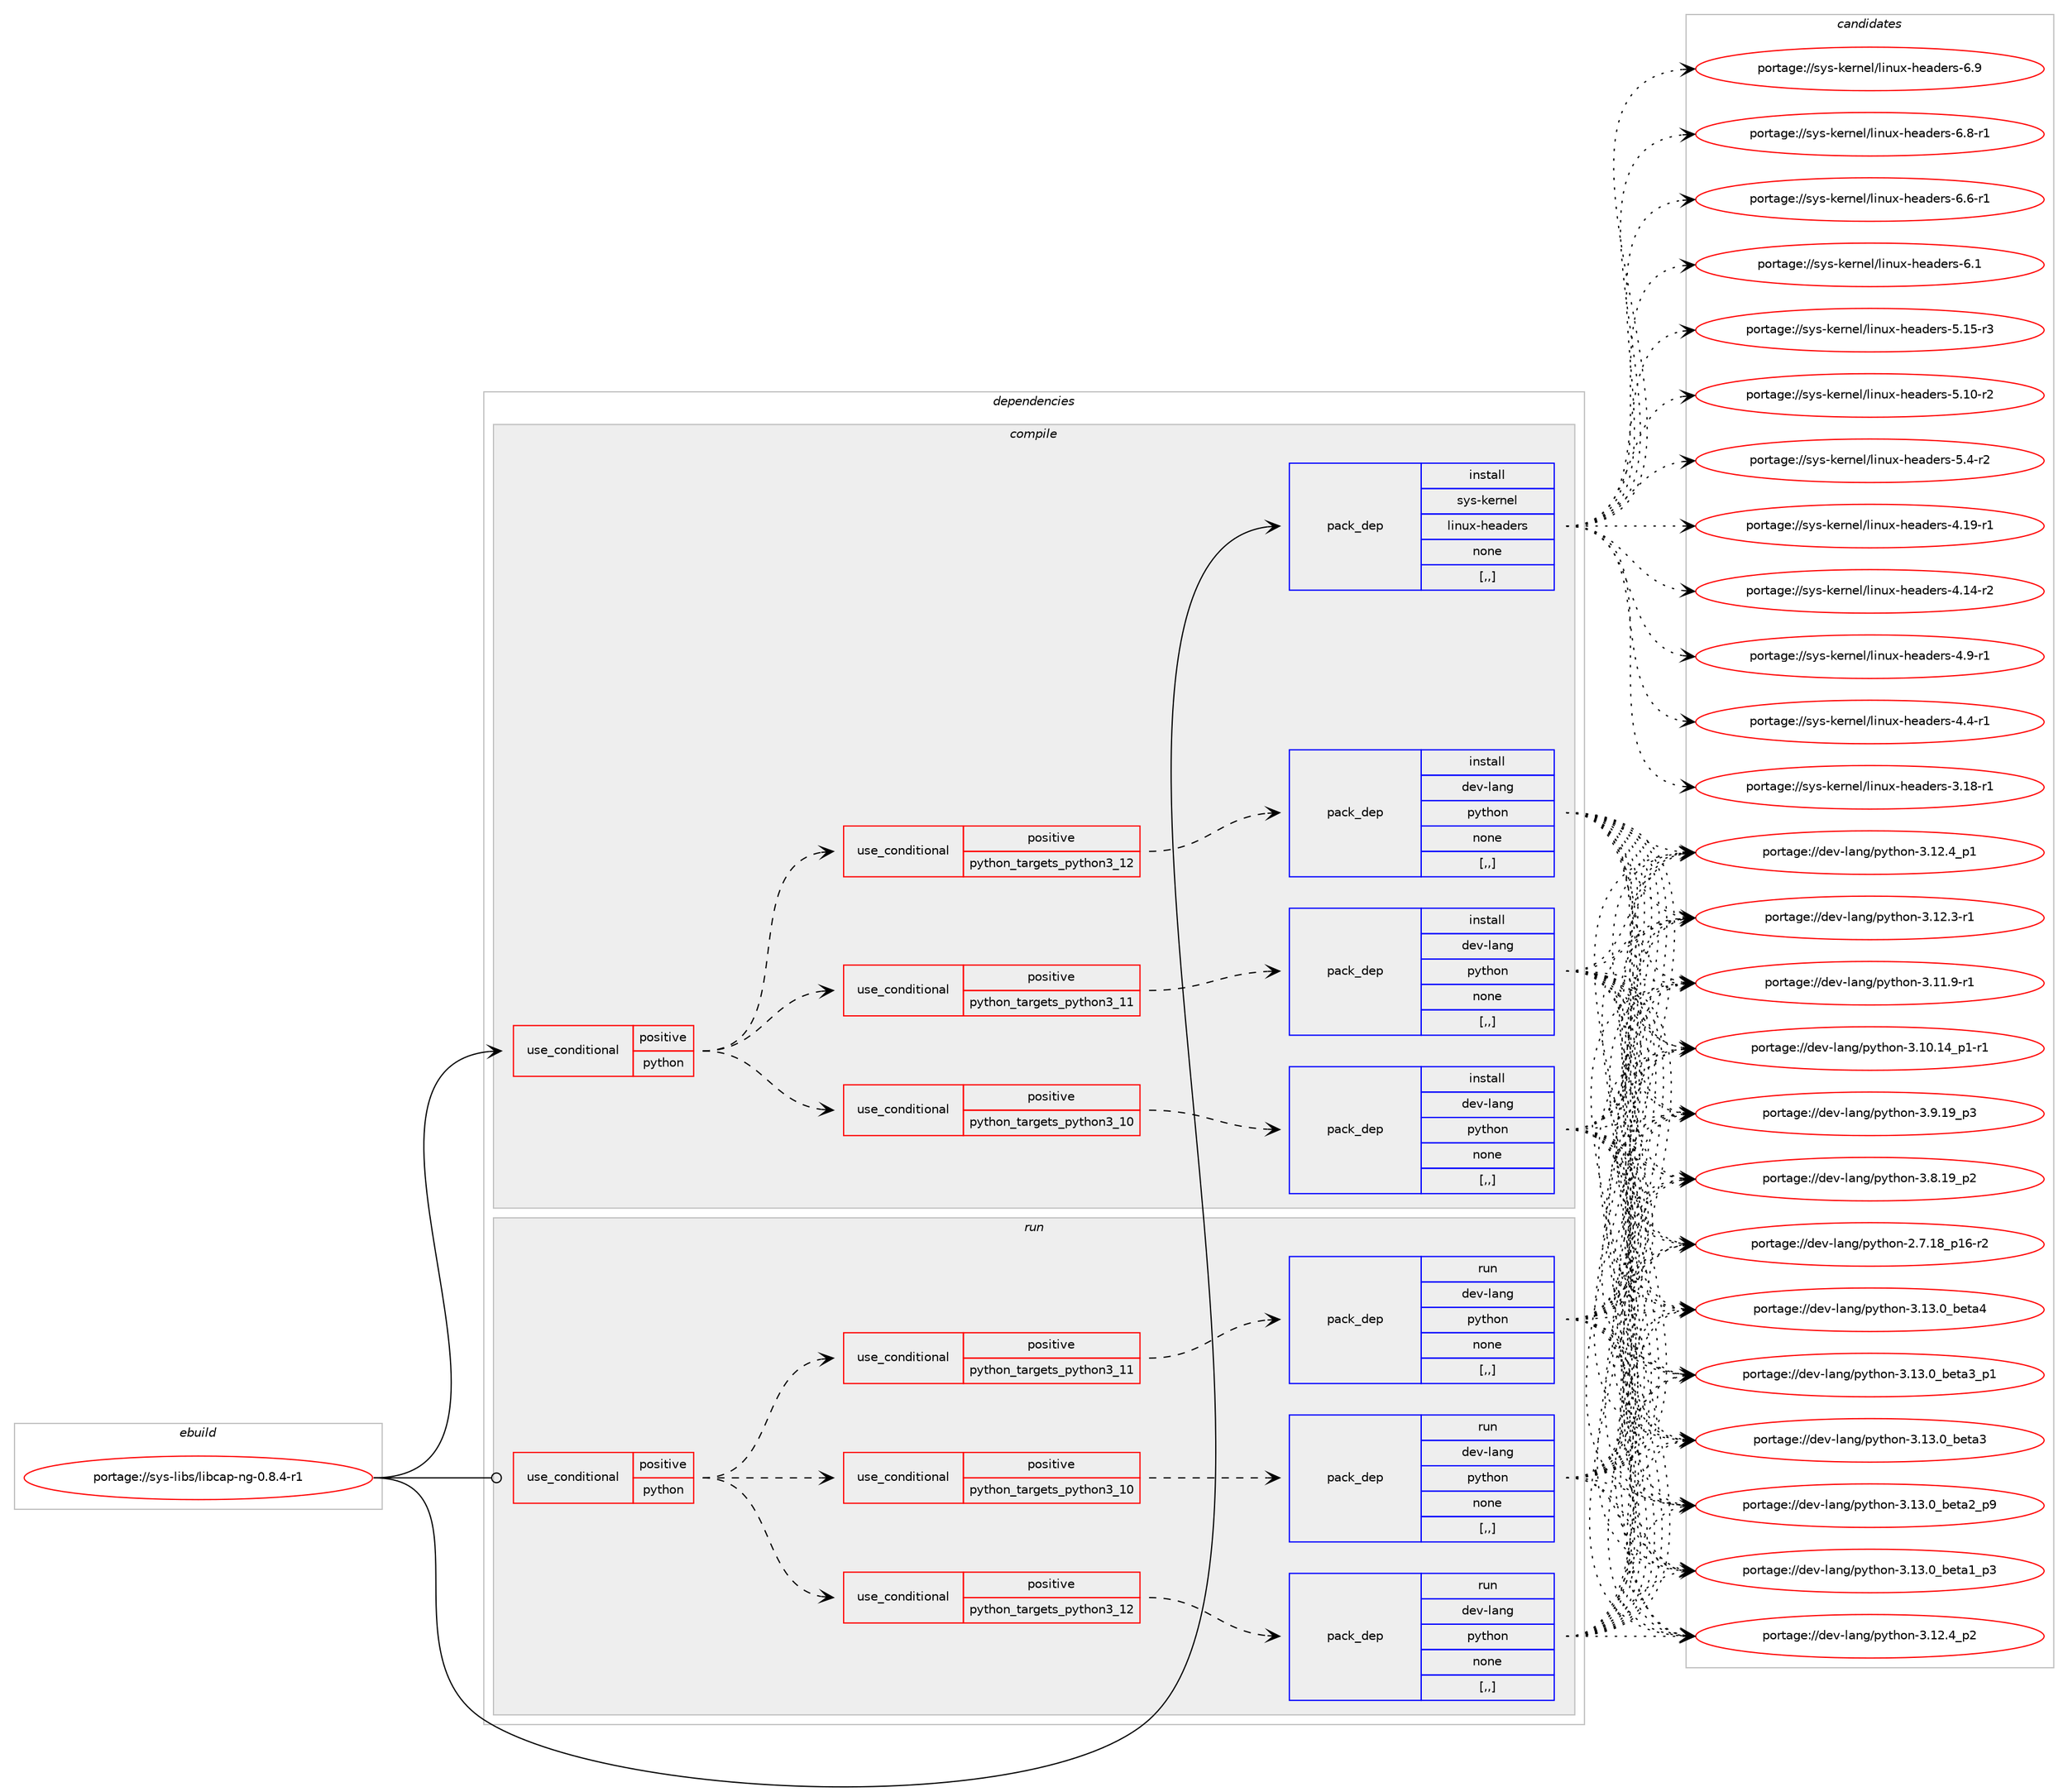 digraph prolog {

# *************
# Graph options
# *************

newrank=true;
concentrate=true;
compound=true;
graph [rankdir=LR,fontname=Helvetica,fontsize=10,ranksep=1.5];#, ranksep=2.5, nodesep=0.2];
edge  [arrowhead=vee];
node  [fontname=Helvetica,fontsize=10];

# **********
# The ebuild
# **********

subgraph cluster_leftcol {
color=gray;
label=<<i>ebuild</i>>;
id [label="portage://sys-libs/libcap-ng-0.8.4-r1", color=red, width=4, href="../sys-libs/libcap-ng-0.8.4-r1.svg"];
}

# ****************
# The dependencies
# ****************

subgraph cluster_midcol {
color=gray;
label=<<i>dependencies</i>>;
subgraph cluster_compile {
fillcolor="#eeeeee";
style=filled;
label=<<i>compile</i>>;
subgraph cond117435 {
dependency440721 [label=<<TABLE BORDER="0" CELLBORDER="1" CELLSPACING="0" CELLPADDING="4"><TR><TD ROWSPAN="3" CELLPADDING="10">use_conditional</TD></TR><TR><TD>positive</TD></TR><TR><TD>python</TD></TR></TABLE>>, shape=none, color=red];
subgraph cond117436 {
dependency440722 [label=<<TABLE BORDER="0" CELLBORDER="1" CELLSPACING="0" CELLPADDING="4"><TR><TD ROWSPAN="3" CELLPADDING="10">use_conditional</TD></TR><TR><TD>positive</TD></TR><TR><TD>python_targets_python3_10</TD></TR></TABLE>>, shape=none, color=red];
subgraph pack320288 {
dependency440723 [label=<<TABLE BORDER="0" CELLBORDER="1" CELLSPACING="0" CELLPADDING="4" WIDTH="220"><TR><TD ROWSPAN="6" CELLPADDING="30">pack_dep</TD></TR><TR><TD WIDTH="110">install</TD></TR><TR><TD>dev-lang</TD></TR><TR><TD>python</TD></TR><TR><TD>none</TD></TR><TR><TD>[,,]</TD></TR></TABLE>>, shape=none, color=blue];
}
dependency440722:e -> dependency440723:w [weight=20,style="dashed",arrowhead="vee"];
}
dependency440721:e -> dependency440722:w [weight=20,style="dashed",arrowhead="vee"];
subgraph cond117437 {
dependency440724 [label=<<TABLE BORDER="0" CELLBORDER="1" CELLSPACING="0" CELLPADDING="4"><TR><TD ROWSPAN="3" CELLPADDING="10">use_conditional</TD></TR><TR><TD>positive</TD></TR><TR><TD>python_targets_python3_11</TD></TR></TABLE>>, shape=none, color=red];
subgraph pack320289 {
dependency440725 [label=<<TABLE BORDER="0" CELLBORDER="1" CELLSPACING="0" CELLPADDING="4" WIDTH="220"><TR><TD ROWSPAN="6" CELLPADDING="30">pack_dep</TD></TR><TR><TD WIDTH="110">install</TD></TR><TR><TD>dev-lang</TD></TR><TR><TD>python</TD></TR><TR><TD>none</TD></TR><TR><TD>[,,]</TD></TR></TABLE>>, shape=none, color=blue];
}
dependency440724:e -> dependency440725:w [weight=20,style="dashed",arrowhead="vee"];
}
dependency440721:e -> dependency440724:w [weight=20,style="dashed",arrowhead="vee"];
subgraph cond117438 {
dependency440726 [label=<<TABLE BORDER="0" CELLBORDER="1" CELLSPACING="0" CELLPADDING="4"><TR><TD ROWSPAN="3" CELLPADDING="10">use_conditional</TD></TR><TR><TD>positive</TD></TR><TR><TD>python_targets_python3_12</TD></TR></TABLE>>, shape=none, color=red];
subgraph pack320290 {
dependency440727 [label=<<TABLE BORDER="0" CELLBORDER="1" CELLSPACING="0" CELLPADDING="4" WIDTH="220"><TR><TD ROWSPAN="6" CELLPADDING="30">pack_dep</TD></TR><TR><TD WIDTH="110">install</TD></TR><TR><TD>dev-lang</TD></TR><TR><TD>python</TD></TR><TR><TD>none</TD></TR><TR><TD>[,,]</TD></TR></TABLE>>, shape=none, color=blue];
}
dependency440726:e -> dependency440727:w [weight=20,style="dashed",arrowhead="vee"];
}
dependency440721:e -> dependency440726:w [weight=20,style="dashed",arrowhead="vee"];
}
id:e -> dependency440721:w [weight=20,style="solid",arrowhead="vee"];
subgraph pack320291 {
dependency440728 [label=<<TABLE BORDER="0" CELLBORDER="1" CELLSPACING="0" CELLPADDING="4" WIDTH="220"><TR><TD ROWSPAN="6" CELLPADDING="30">pack_dep</TD></TR><TR><TD WIDTH="110">install</TD></TR><TR><TD>sys-kernel</TD></TR><TR><TD>linux-headers</TD></TR><TR><TD>none</TD></TR><TR><TD>[,,]</TD></TR></TABLE>>, shape=none, color=blue];
}
id:e -> dependency440728:w [weight=20,style="solid",arrowhead="vee"];
}
subgraph cluster_compileandrun {
fillcolor="#eeeeee";
style=filled;
label=<<i>compile and run</i>>;
}
subgraph cluster_run {
fillcolor="#eeeeee";
style=filled;
label=<<i>run</i>>;
subgraph cond117439 {
dependency440729 [label=<<TABLE BORDER="0" CELLBORDER="1" CELLSPACING="0" CELLPADDING="4"><TR><TD ROWSPAN="3" CELLPADDING="10">use_conditional</TD></TR><TR><TD>positive</TD></TR><TR><TD>python</TD></TR></TABLE>>, shape=none, color=red];
subgraph cond117440 {
dependency440730 [label=<<TABLE BORDER="0" CELLBORDER="1" CELLSPACING="0" CELLPADDING="4"><TR><TD ROWSPAN="3" CELLPADDING="10">use_conditional</TD></TR><TR><TD>positive</TD></TR><TR><TD>python_targets_python3_10</TD></TR></TABLE>>, shape=none, color=red];
subgraph pack320292 {
dependency440731 [label=<<TABLE BORDER="0" CELLBORDER="1" CELLSPACING="0" CELLPADDING="4" WIDTH="220"><TR><TD ROWSPAN="6" CELLPADDING="30">pack_dep</TD></TR><TR><TD WIDTH="110">run</TD></TR><TR><TD>dev-lang</TD></TR><TR><TD>python</TD></TR><TR><TD>none</TD></TR><TR><TD>[,,]</TD></TR></TABLE>>, shape=none, color=blue];
}
dependency440730:e -> dependency440731:w [weight=20,style="dashed",arrowhead="vee"];
}
dependency440729:e -> dependency440730:w [weight=20,style="dashed",arrowhead="vee"];
subgraph cond117441 {
dependency440732 [label=<<TABLE BORDER="0" CELLBORDER="1" CELLSPACING="0" CELLPADDING="4"><TR><TD ROWSPAN="3" CELLPADDING="10">use_conditional</TD></TR><TR><TD>positive</TD></TR><TR><TD>python_targets_python3_11</TD></TR></TABLE>>, shape=none, color=red];
subgraph pack320293 {
dependency440733 [label=<<TABLE BORDER="0" CELLBORDER="1" CELLSPACING="0" CELLPADDING="4" WIDTH="220"><TR><TD ROWSPAN="6" CELLPADDING="30">pack_dep</TD></TR><TR><TD WIDTH="110">run</TD></TR><TR><TD>dev-lang</TD></TR><TR><TD>python</TD></TR><TR><TD>none</TD></TR><TR><TD>[,,]</TD></TR></TABLE>>, shape=none, color=blue];
}
dependency440732:e -> dependency440733:w [weight=20,style="dashed",arrowhead="vee"];
}
dependency440729:e -> dependency440732:w [weight=20,style="dashed",arrowhead="vee"];
subgraph cond117442 {
dependency440734 [label=<<TABLE BORDER="0" CELLBORDER="1" CELLSPACING="0" CELLPADDING="4"><TR><TD ROWSPAN="3" CELLPADDING="10">use_conditional</TD></TR><TR><TD>positive</TD></TR><TR><TD>python_targets_python3_12</TD></TR></TABLE>>, shape=none, color=red];
subgraph pack320294 {
dependency440735 [label=<<TABLE BORDER="0" CELLBORDER="1" CELLSPACING="0" CELLPADDING="4" WIDTH="220"><TR><TD ROWSPAN="6" CELLPADDING="30">pack_dep</TD></TR><TR><TD WIDTH="110">run</TD></TR><TR><TD>dev-lang</TD></TR><TR><TD>python</TD></TR><TR><TD>none</TD></TR><TR><TD>[,,]</TD></TR></TABLE>>, shape=none, color=blue];
}
dependency440734:e -> dependency440735:w [weight=20,style="dashed",arrowhead="vee"];
}
dependency440729:e -> dependency440734:w [weight=20,style="dashed",arrowhead="vee"];
}
id:e -> dependency440729:w [weight=20,style="solid",arrowhead="odot"];
}
}

# **************
# The candidates
# **************

subgraph cluster_choices {
rank=same;
color=gray;
label=<<i>candidates</i>>;

subgraph choice320288 {
color=black;
nodesep=1;
choice1001011184510897110103471121211161041111104551464951464895981011169752 [label="portage://dev-lang/python-3.13.0_beta4", color=red, width=4,href="../dev-lang/python-3.13.0_beta4.svg"];
choice10010111845108971101034711212111610411111045514649514648959810111697519511249 [label="portage://dev-lang/python-3.13.0_beta3_p1", color=red, width=4,href="../dev-lang/python-3.13.0_beta3_p1.svg"];
choice1001011184510897110103471121211161041111104551464951464895981011169751 [label="portage://dev-lang/python-3.13.0_beta3", color=red, width=4,href="../dev-lang/python-3.13.0_beta3.svg"];
choice10010111845108971101034711212111610411111045514649514648959810111697509511257 [label="portage://dev-lang/python-3.13.0_beta2_p9", color=red, width=4,href="../dev-lang/python-3.13.0_beta2_p9.svg"];
choice10010111845108971101034711212111610411111045514649514648959810111697499511251 [label="portage://dev-lang/python-3.13.0_beta1_p3", color=red, width=4,href="../dev-lang/python-3.13.0_beta1_p3.svg"];
choice100101118451089711010347112121116104111110455146495046529511250 [label="portage://dev-lang/python-3.12.4_p2", color=red, width=4,href="../dev-lang/python-3.12.4_p2.svg"];
choice100101118451089711010347112121116104111110455146495046529511249 [label="portage://dev-lang/python-3.12.4_p1", color=red, width=4,href="../dev-lang/python-3.12.4_p1.svg"];
choice100101118451089711010347112121116104111110455146495046514511449 [label="portage://dev-lang/python-3.12.3-r1", color=red, width=4,href="../dev-lang/python-3.12.3-r1.svg"];
choice100101118451089711010347112121116104111110455146494946574511449 [label="portage://dev-lang/python-3.11.9-r1", color=red, width=4,href="../dev-lang/python-3.11.9-r1.svg"];
choice100101118451089711010347112121116104111110455146494846495295112494511449 [label="portage://dev-lang/python-3.10.14_p1-r1", color=red, width=4,href="../dev-lang/python-3.10.14_p1-r1.svg"];
choice100101118451089711010347112121116104111110455146574649579511251 [label="portage://dev-lang/python-3.9.19_p3", color=red, width=4,href="../dev-lang/python-3.9.19_p3.svg"];
choice100101118451089711010347112121116104111110455146564649579511250 [label="portage://dev-lang/python-3.8.19_p2", color=red, width=4,href="../dev-lang/python-3.8.19_p2.svg"];
choice100101118451089711010347112121116104111110455046554649569511249544511450 [label="portage://dev-lang/python-2.7.18_p16-r2", color=red, width=4,href="../dev-lang/python-2.7.18_p16-r2.svg"];
dependency440723:e -> choice1001011184510897110103471121211161041111104551464951464895981011169752:w [style=dotted,weight="100"];
dependency440723:e -> choice10010111845108971101034711212111610411111045514649514648959810111697519511249:w [style=dotted,weight="100"];
dependency440723:e -> choice1001011184510897110103471121211161041111104551464951464895981011169751:w [style=dotted,weight="100"];
dependency440723:e -> choice10010111845108971101034711212111610411111045514649514648959810111697509511257:w [style=dotted,weight="100"];
dependency440723:e -> choice10010111845108971101034711212111610411111045514649514648959810111697499511251:w [style=dotted,weight="100"];
dependency440723:e -> choice100101118451089711010347112121116104111110455146495046529511250:w [style=dotted,weight="100"];
dependency440723:e -> choice100101118451089711010347112121116104111110455146495046529511249:w [style=dotted,weight="100"];
dependency440723:e -> choice100101118451089711010347112121116104111110455146495046514511449:w [style=dotted,weight="100"];
dependency440723:e -> choice100101118451089711010347112121116104111110455146494946574511449:w [style=dotted,weight="100"];
dependency440723:e -> choice100101118451089711010347112121116104111110455146494846495295112494511449:w [style=dotted,weight="100"];
dependency440723:e -> choice100101118451089711010347112121116104111110455146574649579511251:w [style=dotted,weight="100"];
dependency440723:e -> choice100101118451089711010347112121116104111110455146564649579511250:w [style=dotted,weight="100"];
dependency440723:e -> choice100101118451089711010347112121116104111110455046554649569511249544511450:w [style=dotted,weight="100"];
}
subgraph choice320289 {
color=black;
nodesep=1;
choice1001011184510897110103471121211161041111104551464951464895981011169752 [label="portage://dev-lang/python-3.13.0_beta4", color=red, width=4,href="../dev-lang/python-3.13.0_beta4.svg"];
choice10010111845108971101034711212111610411111045514649514648959810111697519511249 [label="portage://dev-lang/python-3.13.0_beta3_p1", color=red, width=4,href="../dev-lang/python-3.13.0_beta3_p1.svg"];
choice1001011184510897110103471121211161041111104551464951464895981011169751 [label="portage://dev-lang/python-3.13.0_beta3", color=red, width=4,href="../dev-lang/python-3.13.0_beta3.svg"];
choice10010111845108971101034711212111610411111045514649514648959810111697509511257 [label="portage://dev-lang/python-3.13.0_beta2_p9", color=red, width=4,href="../dev-lang/python-3.13.0_beta2_p9.svg"];
choice10010111845108971101034711212111610411111045514649514648959810111697499511251 [label="portage://dev-lang/python-3.13.0_beta1_p3", color=red, width=4,href="../dev-lang/python-3.13.0_beta1_p3.svg"];
choice100101118451089711010347112121116104111110455146495046529511250 [label="portage://dev-lang/python-3.12.4_p2", color=red, width=4,href="../dev-lang/python-3.12.4_p2.svg"];
choice100101118451089711010347112121116104111110455146495046529511249 [label="portage://dev-lang/python-3.12.4_p1", color=red, width=4,href="../dev-lang/python-3.12.4_p1.svg"];
choice100101118451089711010347112121116104111110455146495046514511449 [label="portage://dev-lang/python-3.12.3-r1", color=red, width=4,href="../dev-lang/python-3.12.3-r1.svg"];
choice100101118451089711010347112121116104111110455146494946574511449 [label="portage://dev-lang/python-3.11.9-r1", color=red, width=4,href="../dev-lang/python-3.11.9-r1.svg"];
choice100101118451089711010347112121116104111110455146494846495295112494511449 [label="portage://dev-lang/python-3.10.14_p1-r1", color=red, width=4,href="../dev-lang/python-3.10.14_p1-r1.svg"];
choice100101118451089711010347112121116104111110455146574649579511251 [label="portage://dev-lang/python-3.9.19_p3", color=red, width=4,href="../dev-lang/python-3.9.19_p3.svg"];
choice100101118451089711010347112121116104111110455146564649579511250 [label="portage://dev-lang/python-3.8.19_p2", color=red, width=4,href="../dev-lang/python-3.8.19_p2.svg"];
choice100101118451089711010347112121116104111110455046554649569511249544511450 [label="portage://dev-lang/python-2.7.18_p16-r2", color=red, width=4,href="../dev-lang/python-2.7.18_p16-r2.svg"];
dependency440725:e -> choice1001011184510897110103471121211161041111104551464951464895981011169752:w [style=dotted,weight="100"];
dependency440725:e -> choice10010111845108971101034711212111610411111045514649514648959810111697519511249:w [style=dotted,weight="100"];
dependency440725:e -> choice1001011184510897110103471121211161041111104551464951464895981011169751:w [style=dotted,weight="100"];
dependency440725:e -> choice10010111845108971101034711212111610411111045514649514648959810111697509511257:w [style=dotted,weight="100"];
dependency440725:e -> choice10010111845108971101034711212111610411111045514649514648959810111697499511251:w [style=dotted,weight="100"];
dependency440725:e -> choice100101118451089711010347112121116104111110455146495046529511250:w [style=dotted,weight="100"];
dependency440725:e -> choice100101118451089711010347112121116104111110455146495046529511249:w [style=dotted,weight="100"];
dependency440725:e -> choice100101118451089711010347112121116104111110455146495046514511449:w [style=dotted,weight="100"];
dependency440725:e -> choice100101118451089711010347112121116104111110455146494946574511449:w [style=dotted,weight="100"];
dependency440725:e -> choice100101118451089711010347112121116104111110455146494846495295112494511449:w [style=dotted,weight="100"];
dependency440725:e -> choice100101118451089711010347112121116104111110455146574649579511251:w [style=dotted,weight="100"];
dependency440725:e -> choice100101118451089711010347112121116104111110455146564649579511250:w [style=dotted,weight="100"];
dependency440725:e -> choice100101118451089711010347112121116104111110455046554649569511249544511450:w [style=dotted,weight="100"];
}
subgraph choice320290 {
color=black;
nodesep=1;
choice1001011184510897110103471121211161041111104551464951464895981011169752 [label="portage://dev-lang/python-3.13.0_beta4", color=red, width=4,href="../dev-lang/python-3.13.0_beta4.svg"];
choice10010111845108971101034711212111610411111045514649514648959810111697519511249 [label="portage://dev-lang/python-3.13.0_beta3_p1", color=red, width=4,href="../dev-lang/python-3.13.0_beta3_p1.svg"];
choice1001011184510897110103471121211161041111104551464951464895981011169751 [label="portage://dev-lang/python-3.13.0_beta3", color=red, width=4,href="../dev-lang/python-3.13.0_beta3.svg"];
choice10010111845108971101034711212111610411111045514649514648959810111697509511257 [label="portage://dev-lang/python-3.13.0_beta2_p9", color=red, width=4,href="../dev-lang/python-3.13.0_beta2_p9.svg"];
choice10010111845108971101034711212111610411111045514649514648959810111697499511251 [label="portage://dev-lang/python-3.13.0_beta1_p3", color=red, width=4,href="../dev-lang/python-3.13.0_beta1_p3.svg"];
choice100101118451089711010347112121116104111110455146495046529511250 [label="portage://dev-lang/python-3.12.4_p2", color=red, width=4,href="../dev-lang/python-3.12.4_p2.svg"];
choice100101118451089711010347112121116104111110455146495046529511249 [label="portage://dev-lang/python-3.12.4_p1", color=red, width=4,href="../dev-lang/python-3.12.4_p1.svg"];
choice100101118451089711010347112121116104111110455146495046514511449 [label="portage://dev-lang/python-3.12.3-r1", color=red, width=4,href="../dev-lang/python-3.12.3-r1.svg"];
choice100101118451089711010347112121116104111110455146494946574511449 [label="portage://dev-lang/python-3.11.9-r1", color=red, width=4,href="../dev-lang/python-3.11.9-r1.svg"];
choice100101118451089711010347112121116104111110455146494846495295112494511449 [label="portage://dev-lang/python-3.10.14_p1-r1", color=red, width=4,href="../dev-lang/python-3.10.14_p1-r1.svg"];
choice100101118451089711010347112121116104111110455146574649579511251 [label="portage://dev-lang/python-3.9.19_p3", color=red, width=4,href="../dev-lang/python-3.9.19_p3.svg"];
choice100101118451089711010347112121116104111110455146564649579511250 [label="portage://dev-lang/python-3.8.19_p2", color=red, width=4,href="../dev-lang/python-3.8.19_p2.svg"];
choice100101118451089711010347112121116104111110455046554649569511249544511450 [label="portage://dev-lang/python-2.7.18_p16-r2", color=red, width=4,href="../dev-lang/python-2.7.18_p16-r2.svg"];
dependency440727:e -> choice1001011184510897110103471121211161041111104551464951464895981011169752:w [style=dotted,weight="100"];
dependency440727:e -> choice10010111845108971101034711212111610411111045514649514648959810111697519511249:w [style=dotted,weight="100"];
dependency440727:e -> choice1001011184510897110103471121211161041111104551464951464895981011169751:w [style=dotted,weight="100"];
dependency440727:e -> choice10010111845108971101034711212111610411111045514649514648959810111697509511257:w [style=dotted,weight="100"];
dependency440727:e -> choice10010111845108971101034711212111610411111045514649514648959810111697499511251:w [style=dotted,weight="100"];
dependency440727:e -> choice100101118451089711010347112121116104111110455146495046529511250:w [style=dotted,weight="100"];
dependency440727:e -> choice100101118451089711010347112121116104111110455146495046529511249:w [style=dotted,weight="100"];
dependency440727:e -> choice100101118451089711010347112121116104111110455146495046514511449:w [style=dotted,weight="100"];
dependency440727:e -> choice100101118451089711010347112121116104111110455146494946574511449:w [style=dotted,weight="100"];
dependency440727:e -> choice100101118451089711010347112121116104111110455146494846495295112494511449:w [style=dotted,weight="100"];
dependency440727:e -> choice100101118451089711010347112121116104111110455146574649579511251:w [style=dotted,weight="100"];
dependency440727:e -> choice100101118451089711010347112121116104111110455146564649579511250:w [style=dotted,weight="100"];
dependency440727:e -> choice100101118451089711010347112121116104111110455046554649569511249544511450:w [style=dotted,weight="100"];
}
subgraph choice320291 {
color=black;
nodesep=1;
choice1151211154510710111411010110847108105110117120451041019710010111411545544657 [label="portage://sys-kernel/linux-headers-6.9", color=red, width=4,href="../sys-kernel/linux-headers-6.9.svg"];
choice11512111545107101114110101108471081051101171204510410197100101114115455446564511449 [label="portage://sys-kernel/linux-headers-6.8-r1", color=red, width=4,href="../sys-kernel/linux-headers-6.8-r1.svg"];
choice11512111545107101114110101108471081051101171204510410197100101114115455446544511449 [label="portage://sys-kernel/linux-headers-6.6-r1", color=red, width=4,href="../sys-kernel/linux-headers-6.6-r1.svg"];
choice1151211154510710111411010110847108105110117120451041019710010111411545544649 [label="portage://sys-kernel/linux-headers-6.1", color=red, width=4,href="../sys-kernel/linux-headers-6.1.svg"];
choice1151211154510710111411010110847108105110117120451041019710010111411545534649534511451 [label="portage://sys-kernel/linux-headers-5.15-r3", color=red, width=4,href="../sys-kernel/linux-headers-5.15-r3.svg"];
choice1151211154510710111411010110847108105110117120451041019710010111411545534649484511450 [label="portage://sys-kernel/linux-headers-5.10-r2", color=red, width=4,href="../sys-kernel/linux-headers-5.10-r2.svg"];
choice11512111545107101114110101108471081051101171204510410197100101114115455346524511450 [label="portage://sys-kernel/linux-headers-5.4-r2", color=red, width=4,href="../sys-kernel/linux-headers-5.4-r2.svg"];
choice1151211154510710111411010110847108105110117120451041019710010111411545524649574511449 [label="portage://sys-kernel/linux-headers-4.19-r1", color=red, width=4,href="../sys-kernel/linux-headers-4.19-r1.svg"];
choice1151211154510710111411010110847108105110117120451041019710010111411545524649524511450 [label="portage://sys-kernel/linux-headers-4.14-r2", color=red, width=4,href="../sys-kernel/linux-headers-4.14-r2.svg"];
choice11512111545107101114110101108471081051101171204510410197100101114115455246574511449 [label="portage://sys-kernel/linux-headers-4.9-r1", color=red, width=4,href="../sys-kernel/linux-headers-4.9-r1.svg"];
choice11512111545107101114110101108471081051101171204510410197100101114115455246524511449 [label="portage://sys-kernel/linux-headers-4.4-r1", color=red, width=4,href="../sys-kernel/linux-headers-4.4-r1.svg"];
choice1151211154510710111411010110847108105110117120451041019710010111411545514649564511449 [label="portage://sys-kernel/linux-headers-3.18-r1", color=red, width=4,href="../sys-kernel/linux-headers-3.18-r1.svg"];
dependency440728:e -> choice1151211154510710111411010110847108105110117120451041019710010111411545544657:w [style=dotted,weight="100"];
dependency440728:e -> choice11512111545107101114110101108471081051101171204510410197100101114115455446564511449:w [style=dotted,weight="100"];
dependency440728:e -> choice11512111545107101114110101108471081051101171204510410197100101114115455446544511449:w [style=dotted,weight="100"];
dependency440728:e -> choice1151211154510710111411010110847108105110117120451041019710010111411545544649:w [style=dotted,weight="100"];
dependency440728:e -> choice1151211154510710111411010110847108105110117120451041019710010111411545534649534511451:w [style=dotted,weight="100"];
dependency440728:e -> choice1151211154510710111411010110847108105110117120451041019710010111411545534649484511450:w [style=dotted,weight="100"];
dependency440728:e -> choice11512111545107101114110101108471081051101171204510410197100101114115455346524511450:w [style=dotted,weight="100"];
dependency440728:e -> choice1151211154510710111411010110847108105110117120451041019710010111411545524649574511449:w [style=dotted,weight="100"];
dependency440728:e -> choice1151211154510710111411010110847108105110117120451041019710010111411545524649524511450:w [style=dotted,weight="100"];
dependency440728:e -> choice11512111545107101114110101108471081051101171204510410197100101114115455246574511449:w [style=dotted,weight="100"];
dependency440728:e -> choice11512111545107101114110101108471081051101171204510410197100101114115455246524511449:w [style=dotted,weight="100"];
dependency440728:e -> choice1151211154510710111411010110847108105110117120451041019710010111411545514649564511449:w [style=dotted,weight="100"];
}
subgraph choice320292 {
color=black;
nodesep=1;
choice1001011184510897110103471121211161041111104551464951464895981011169752 [label="portage://dev-lang/python-3.13.0_beta4", color=red, width=4,href="../dev-lang/python-3.13.0_beta4.svg"];
choice10010111845108971101034711212111610411111045514649514648959810111697519511249 [label="portage://dev-lang/python-3.13.0_beta3_p1", color=red, width=4,href="../dev-lang/python-3.13.0_beta3_p1.svg"];
choice1001011184510897110103471121211161041111104551464951464895981011169751 [label="portage://dev-lang/python-3.13.0_beta3", color=red, width=4,href="../dev-lang/python-3.13.0_beta3.svg"];
choice10010111845108971101034711212111610411111045514649514648959810111697509511257 [label="portage://dev-lang/python-3.13.0_beta2_p9", color=red, width=4,href="../dev-lang/python-3.13.0_beta2_p9.svg"];
choice10010111845108971101034711212111610411111045514649514648959810111697499511251 [label="portage://dev-lang/python-3.13.0_beta1_p3", color=red, width=4,href="../dev-lang/python-3.13.0_beta1_p3.svg"];
choice100101118451089711010347112121116104111110455146495046529511250 [label="portage://dev-lang/python-3.12.4_p2", color=red, width=4,href="../dev-lang/python-3.12.4_p2.svg"];
choice100101118451089711010347112121116104111110455146495046529511249 [label="portage://dev-lang/python-3.12.4_p1", color=red, width=4,href="../dev-lang/python-3.12.4_p1.svg"];
choice100101118451089711010347112121116104111110455146495046514511449 [label="portage://dev-lang/python-3.12.3-r1", color=red, width=4,href="../dev-lang/python-3.12.3-r1.svg"];
choice100101118451089711010347112121116104111110455146494946574511449 [label="portage://dev-lang/python-3.11.9-r1", color=red, width=4,href="../dev-lang/python-3.11.9-r1.svg"];
choice100101118451089711010347112121116104111110455146494846495295112494511449 [label="portage://dev-lang/python-3.10.14_p1-r1", color=red, width=4,href="../dev-lang/python-3.10.14_p1-r1.svg"];
choice100101118451089711010347112121116104111110455146574649579511251 [label="portage://dev-lang/python-3.9.19_p3", color=red, width=4,href="../dev-lang/python-3.9.19_p3.svg"];
choice100101118451089711010347112121116104111110455146564649579511250 [label="portage://dev-lang/python-3.8.19_p2", color=red, width=4,href="../dev-lang/python-3.8.19_p2.svg"];
choice100101118451089711010347112121116104111110455046554649569511249544511450 [label="portage://dev-lang/python-2.7.18_p16-r2", color=red, width=4,href="../dev-lang/python-2.7.18_p16-r2.svg"];
dependency440731:e -> choice1001011184510897110103471121211161041111104551464951464895981011169752:w [style=dotted,weight="100"];
dependency440731:e -> choice10010111845108971101034711212111610411111045514649514648959810111697519511249:w [style=dotted,weight="100"];
dependency440731:e -> choice1001011184510897110103471121211161041111104551464951464895981011169751:w [style=dotted,weight="100"];
dependency440731:e -> choice10010111845108971101034711212111610411111045514649514648959810111697509511257:w [style=dotted,weight="100"];
dependency440731:e -> choice10010111845108971101034711212111610411111045514649514648959810111697499511251:w [style=dotted,weight="100"];
dependency440731:e -> choice100101118451089711010347112121116104111110455146495046529511250:w [style=dotted,weight="100"];
dependency440731:e -> choice100101118451089711010347112121116104111110455146495046529511249:w [style=dotted,weight="100"];
dependency440731:e -> choice100101118451089711010347112121116104111110455146495046514511449:w [style=dotted,weight="100"];
dependency440731:e -> choice100101118451089711010347112121116104111110455146494946574511449:w [style=dotted,weight="100"];
dependency440731:e -> choice100101118451089711010347112121116104111110455146494846495295112494511449:w [style=dotted,weight="100"];
dependency440731:e -> choice100101118451089711010347112121116104111110455146574649579511251:w [style=dotted,weight="100"];
dependency440731:e -> choice100101118451089711010347112121116104111110455146564649579511250:w [style=dotted,weight="100"];
dependency440731:e -> choice100101118451089711010347112121116104111110455046554649569511249544511450:w [style=dotted,weight="100"];
}
subgraph choice320293 {
color=black;
nodesep=1;
choice1001011184510897110103471121211161041111104551464951464895981011169752 [label="portage://dev-lang/python-3.13.0_beta4", color=red, width=4,href="../dev-lang/python-3.13.0_beta4.svg"];
choice10010111845108971101034711212111610411111045514649514648959810111697519511249 [label="portage://dev-lang/python-3.13.0_beta3_p1", color=red, width=4,href="../dev-lang/python-3.13.0_beta3_p1.svg"];
choice1001011184510897110103471121211161041111104551464951464895981011169751 [label="portage://dev-lang/python-3.13.0_beta3", color=red, width=4,href="../dev-lang/python-3.13.0_beta3.svg"];
choice10010111845108971101034711212111610411111045514649514648959810111697509511257 [label="portage://dev-lang/python-3.13.0_beta2_p9", color=red, width=4,href="../dev-lang/python-3.13.0_beta2_p9.svg"];
choice10010111845108971101034711212111610411111045514649514648959810111697499511251 [label="portage://dev-lang/python-3.13.0_beta1_p3", color=red, width=4,href="../dev-lang/python-3.13.0_beta1_p3.svg"];
choice100101118451089711010347112121116104111110455146495046529511250 [label="portage://dev-lang/python-3.12.4_p2", color=red, width=4,href="../dev-lang/python-3.12.4_p2.svg"];
choice100101118451089711010347112121116104111110455146495046529511249 [label="portage://dev-lang/python-3.12.4_p1", color=red, width=4,href="../dev-lang/python-3.12.4_p1.svg"];
choice100101118451089711010347112121116104111110455146495046514511449 [label="portage://dev-lang/python-3.12.3-r1", color=red, width=4,href="../dev-lang/python-3.12.3-r1.svg"];
choice100101118451089711010347112121116104111110455146494946574511449 [label="portage://dev-lang/python-3.11.9-r1", color=red, width=4,href="../dev-lang/python-3.11.9-r1.svg"];
choice100101118451089711010347112121116104111110455146494846495295112494511449 [label="portage://dev-lang/python-3.10.14_p1-r1", color=red, width=4,href="../dev-lang/python-3.10.14_p1-r1.svg"];
choice100101118451089711010347112121116104111110455146574649579511251 [label="portage://dev-lang/python-3.9.19_p3", color=red, width=4,href="../dev-lang/python-3.9.19_p3.svg"];
choice100101118451089711010347112121116104111110455146564649579511250 [label="portage://dev-lang/python-3.8.19_p2", color=red, width=4,href="../dev-lang/python-3.8.19_p2.svg"];
choice100101118451089711010347112121116104111110455046554649569511249544511450 [label="portage://dev-lang/python-2.7.18_p16-r2", color=red, width=4,href="../dev-lang/python-2.7.18_p16-r2.svg"];
dependency440733:e -> choice1001011184510897110103471121211161041111104551464951464895981011169752:w [style=dotted,weight="100"];
dependency440733:e -> choice10010111845108971101034711212111610411111045514649514648959810111697519511249:w [style=dotted,weight="100"];
dependency440733:e -> choice1001011184510897110103471121211161041111104551464951464895981011169751:w [style=dotted,weight="100"];
dependency440733:e -> choice10010111845108971101034711212111610411111045514649514648959810111697509511257:w [style=dotted,weight="100"];
dependency440733:e -> choice10010111845108971101034711212111610411111045514649514648959810111697499511251:w [style=dotted,weight="100"];
dependency440733:e -> choice100101118451089711010347112121116104111110455146495046529511250:w [style=dotted,weight="100"];
dependency440733:e -> choice100101118451089711010347112121116104111110455146495046529511249:w [style=dotted,weight="100"];
dependency440733:e -> choice100101118451089711010347112121116104111110455146495046514511449:w [style=dotted,weight="100"];
dependency440733:e -> choice100101118451089711010347112121116104111110455146494946574511449:w [style=dotted,weight="100"];
dependency440733:e -> choice100101118451089711010347112121116104111110455146494846495295112494511449:w [style=dotted,weight="100"];
dependency440733:e -> choice100101118451089711010347112121116104111110455146574649579511251:w [style=dotted,weight="100"];
dependency440733:e -> choice100101118451089711010347112121116104111110455146564649579511250:w [style=dotted,weight="100"];
dependency440733:e -> choice100101118451089711010347112121116104111110455046554649569511249544511450:w [style=dotted,weight="100"];
}
subgraph choice320294 {
color=black;
nodesep=1;
choice1001011184510897110103471121211161041111104551464951464895981011169752 [label="portage://dev-lang/python-3.13.0_beta4", color=red, width=4,href="../dev-lang/python-3.13.0_beta4.svg"];
choice10010111845108971101034711212111610411111045514649514648959810111697519511249 [label="portage://dev-lang/python-3.13.0_beta3_p1", color=red, width=4,href="../dev-lang/python-3.13.0_beta3_p1.svg"];
choice1001011184510897110103471121211161041111104551464951464895981011169751 [label="portage://dev-lang/python-3.13.0_beta3", color=red, width=4,href="../dev-lang/python-3.13.0_beta3.svg"];
choice10010111845108971101034711212111610411111045514649514648959810111697509511257 [label="portage://dev-lang/python-3.13.0_beta2_p9", color=red, width=4,href="../dev-lang/python-3.13.0_beta2_p9.svg"];
choice10010111845108971101034711212111610411111045514649514648959810111697499511251 [label="portage://dev-lang/python-3.13.0_beta1_p3", color=red, width=4,href="../dev-lang/python-3.13.0_beta1_p3.svg"];
choice100101118451089711010347112121116104111110455146495046529511250 [label="portage://dev-lang/python-3.12.4_p2", color=red, width=4,href="../dev-lang/python-3.12.4_p2.svg"];
choice100101118451089711010347112121116104111110455146495046529511249 [label="portage://dev-lang/python-3.12.4_p1", color=red, width=4,href="../dev-lang/python-3.12.4_p1.svg"];
choice100101118451089711010347112121116104111110455146495046514511449 [label="portage://dev-lang/python-3.12.3-r1", color=red, width=4,href="../dev-lang/python-3.12.3-r1.svg"];
choice100101118451089711010347112121116104111110455146494946574511449 [label="portage://dev-lang/python-3.11.9-r1", color=red, width=4,href="../dev-lang/python-3.11.9-r1.svg"];
choice100101118451089711010347112121116104111110455146494846495295112494511449 [label="portage://dev-lang/python-3.10.14_p1-r1", color=red, width=4,href="../dev-lang/python-3.10.14_p1-r1.svg"];
choice100101118451089711010347112121116104111110455146574649579511251 [label="portage://dev-lang/python-3.9.19_p3", color=red, width=4,href="../dev-lang/python-3.9.19_p3.svg"];
choice100101118451089711010347112121116104111110455146564649579511250 [label="portage://dev-lang/python-3.8.19_p2", color=red, width=4,href="../dev-lang/python-3.8.19_p2.svg"];
choice100101118451089711010347112121116104111110455046554649569511249544511450 [label="portage://dev-lang/python-2.7.18_p16-r2", color=red, width=4,href="../dev-lang/python-2.7.18_p16-r2.svg"];
dependency440735:e -> choice1001011184510897110103471121211161041111104551464951464895981011169752:w [style=dotted,weight="100"];
dependency440735:e -> choice10010111845108971101034711212111610411111045514649514648959810111697519511249:w [style=dotted,weight="100"];
dependency440735:e -> choice1001011184510897110103471121211161041111104551464951464895981011169751:w [style=dotted,weight="100"];
dependency440735:e -> choice10010111845108971101034711212111610411111045514649514648959810111697509511257:w [style=dotted,weight="100"];
dependency440735:e -> choice10010111845108971101034711212111610411111045514649514648959810111697499511251:w [style=dotted,weight="100"];
dependency440735:e -> choice100101118451089711010347112121116104111110455146495046529511250:w [style=dotted,weight="100"];
dependency440735:e -> choice100101118451089711010347112121116104111110455146495046529511249:w [style=dotted,weight="100"];
dependency440735:e -> choice100101118451089711010347112121116104111110455146495046514511449:w [style=dotted,weight="100"];
dependency440735:e -> choice100101118451089711010347112121116104111110455146494946574511449:w [style=dotted,weight="100"];
dependency440735:e -> choice100101118451089711010347112121116104111110455146494846495295112494511449:w [style=dotted,weight="100"];
dependency440735:e -> choice100101118451089711010347112121116104111110455146574649579511251:w [style=dotted,weight="100"];
dependency440735:e -> choice100101118451089711010347112121116104111110455146564649579511250:w [style=dotted,weight="100"];
dependency440735:e -> choice100101118451089711010347112121116104111110455046554649569511249544511450:w [style=dotted,weight="100"];
}
}

}
